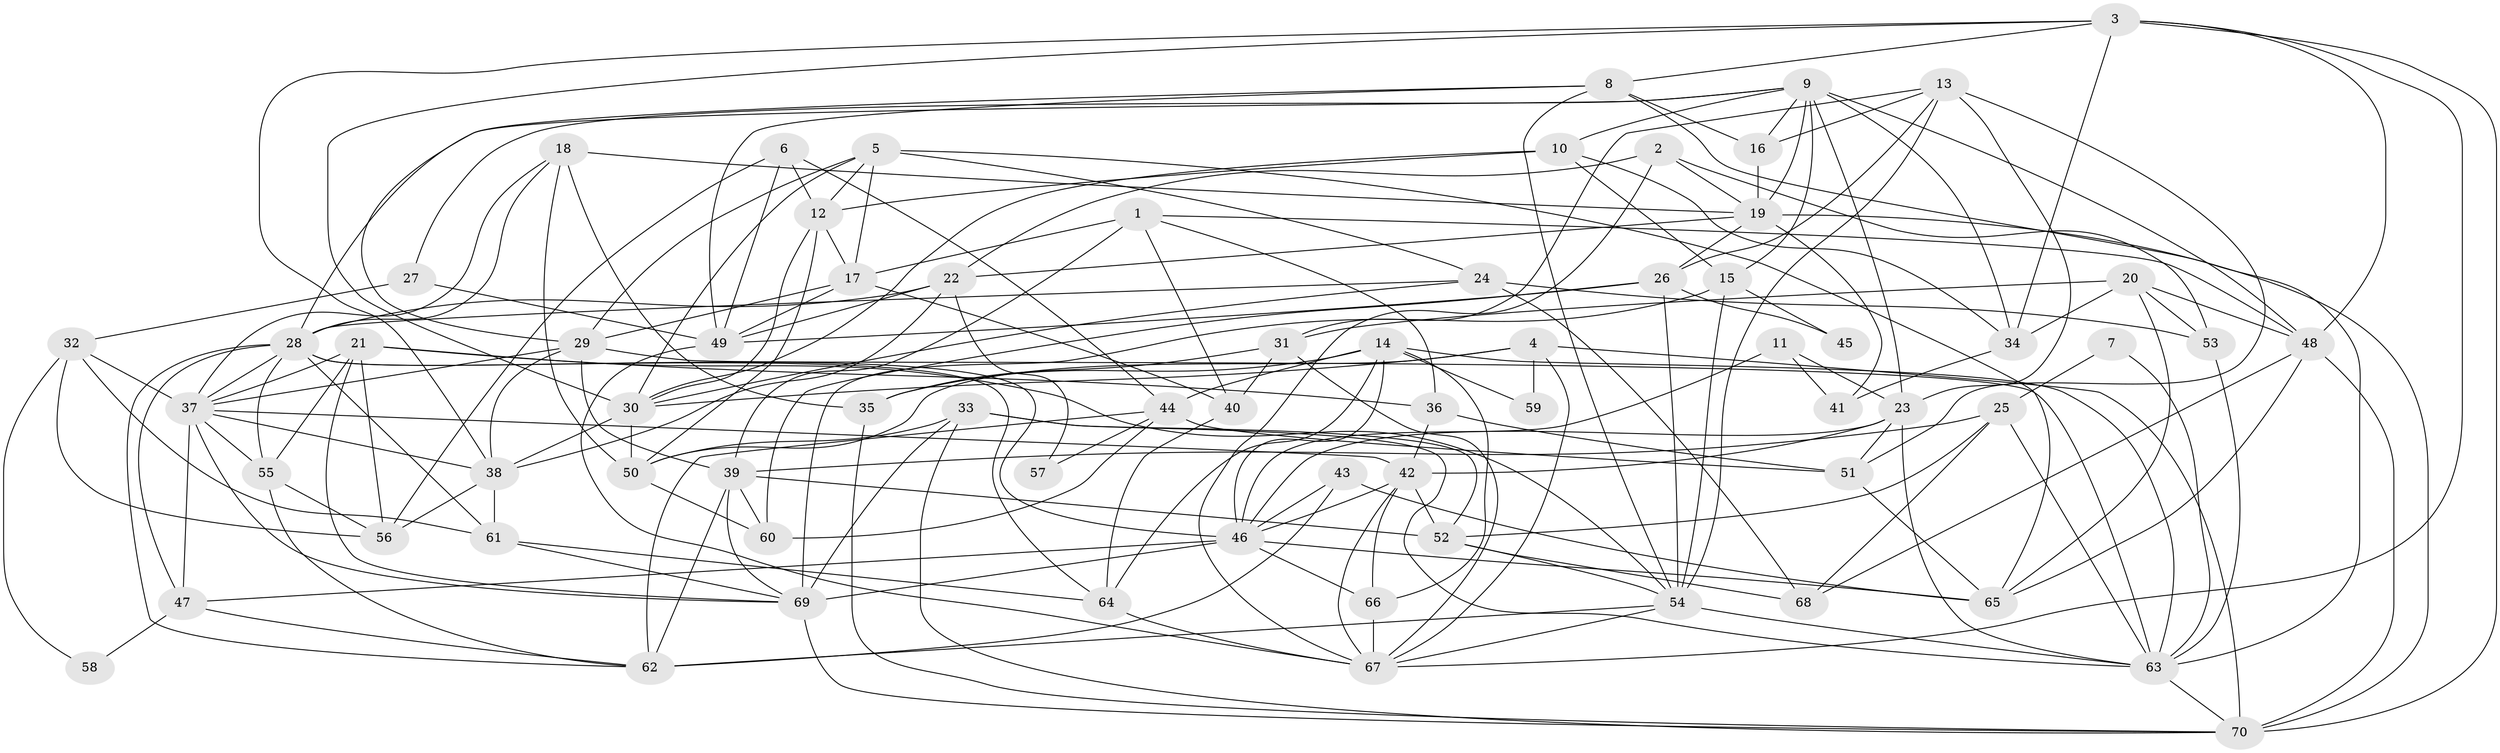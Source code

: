 // original degree distribution, {5: 0.16546762589928057, 7: 0.03597122302158273, 2: 0.12949640287769784, 4: 0.2302158273381295, 3: 0.31654676258992803, 6: 0.10071942446043165, 8: 0.007194244604316547, 9: 0.014388489208633094}
// Generated by graph-tools (version 1.1) at 2025/02/03/09/25 03:02:06]
// undirected, 70 vertices, 197 edges
graph export_dot {
graph [start="1"]
  node [color=gray90,style=filled];
  1;
  2;
  3;
  4;
  5;
  6;
  7;
  8;
  9;
  10;
  11;
  12;
  13;
  14;
  15;
  16;
  17;
  18;
  19;
  20;
  21;
  22;
  23;
  24;
  25;
  26;
  27;
  28;
  29;
  30;
  31;
  32;
  33;
  34;
  35;
  36;
  37;
  38;
  39;
  40;
  41;
  42;
  43;
  44;
  45;
  46;
  47;
  48;
  49;
  50;
  51;
  52;
  53;
  54;
  55;
  56;
  57;
  58;
  59;
  60;
  61;
  62;
  63;
  64;
  65;
  66;
  67;
  68;
  69;
  70;
  1 -- 17 [weight=1.0];
  1 -- 36 [weight=1.0];
  1 -- 39 [weight=1.0];
  1 -- 40 [weight=1.0];
  1 -- 48 [weight=1.0];
  2 -- 19 [weight=1.0];
  2 -- 22 [weight=1.0];
  2 -- 53 [weight=1.0];
  2 -- 67 [weight=1.0];
  3 -- 8 [weight=1.0];
  3 -- 30 [weight=1.0];
  3 -- 34 [weight=1.0];
  3 -- 38 [weight=1.0];
  3 -- 48 [weight=1.0];
  3 -- 67 [weight=1.0];
  3 -- 70 [weight=1.0];
  4 -- 30 [weight=1.0];
  4 -- 50 [weight=1.0];
  4 -- 59 [weight=1.0];
  4 -- 67 [weight=1.0];
  4 -- 70 [weight=1.0];
  5 -- 12 [weight=1.0];
  5 -- 17 [weight=1.0];
  5 -- 24 [weight=1.0];
  5 -- 29 [weight=1.0];
  5 -- 30 [weight=1.0];
  5 -- 65 [weight=1.0];
  6 -- 12 [weight=1.0];
  6 -- 44 [weight=1.0];
  6 -- 49 [weight=1.0];
  6 -- 56 [weight=1.0];
  7 -- 25 [weight=1.0];
  7 -- 63 [weight=1.0];
  8 -- 16 [weight=1.0];
  8 -- 29 [weight=1.0];
  8 -- 49 [weight=1.0];
  8 -- 54 [weight=1.0];
  8 -- 63 [weight=1.0];
  9 -- 10 [weight=1.0];
  9 -- 15 [weight=1.0];
  9 -- 16 [weight=1.0];
  9 -- 19 [weight=1.0];
  9 -- 23 [weight=1.0];
  9 -- 27 [weight=1.0];
  9 -- 28 [weight=1.0];
  9 -- 34 [weight=1.0];
  9 -- 48 [weight=1.0];
  10 -- 12 [weight=1.0];
  10 -- 15 [weight=1.0];
  10 -- 30 [weight=1.0];
  10 -- 34 [weight=1.0];
  11 -- 23 [weight=1.0];
  11 -- 41 [weight=1.0];
  11 -- 46 [weight=1.0];
  12 -- 17 [weight=1.0];
  12 -- 30 [weight=1.0];
  12 -- 50 [weight=1.0];
  13 -- 16 [weight=1.0];
  13 -- 23 [weight=1.0];
  13 -- 26 [weight=1.0];
  13 -- 31 [weight=1.0];
  13 -- 51 [weight=1.0];
  13 -- 54 [weight=1.0];
  14 -- 35 [weight=1.0];
  14 -- 44 [weight=1.0];
  14 -- 46 [weight=1.0];
  14 -- 59 [weight=1.0];
  14 -- 63 [weight=1.0];
  14 -- 64 [weight=1.0];
  14 -- 66 [weight=1.0];
  15 -- 45 [weight=1.0];
  15 -- 54 [weight=1.0];
  15 -- 69 [weight=1.0];
  16 -- 19 [weight=1.0];
  17 -- 29 [weight=1.0];
  17 -- 40 [weight=1.0];
  17 -- 49 [weight=1.0];
  18 -- 19 [weight=1.0];
  18 -- 28 [weight=1.0];
  18 -- 35 [weight=1.0];
  18 -- 37 [weight=1.0];
  18 -- 50 [weight=1.0];
  19 -- 22 [weight=1.0];
  19 -- 26 [weight=1.0];
  19 -- 41 [weight=1.0];
  19 -- 70 [weight=1.0];
  20 -- 31 [weight=1.0];
  20 -- 34 [weight=1.0];
  20 -- 48 [weight=1.0];
  20 -- 53 [weight=1.0];
  20 -- 65 [weight=1.0];
  21 -- 36 [weight=1.0];
  21 -- 37 [weight=1.0];
  21 -- 54 [weight=1.0];
  21 -- 55 [weight=1.0];
  21 -- 56 [weight=1.0];
  21 -- 69 [weight=1.0];
  22 -- 28 [weight=1.0];
  22 -- 38 [weight=1.0];
  22 -- 49 [weight=1.0];
  22 -- 57 [weight=1.0];
  23 -- 42 [weight=1.0];
  23 -- 46 [weight=1.0];
  23 -- 51 [weight=1.0];
  23 -- 63 [weight=1.0];
  24 -- 28 [weight=1.0];
  24 -- 30 [weight=1.0];
  24 -- 53 [weight=1.0];
  24 -- 68 [weight=1.0];
  25 -- 39 [weight=1.0];
  25 -- 52 [weight=1.0];
  25 -- 63 [weight=2.0];
  25 -- 68 [weight=1.0];
  26 -- 45 [weight=2.0];
  26 -- 49 [weight=3.0];
  26 -- 54 [weight=1.0];
  26 -- 60 [weight=2.0];
  27 -- 32 [weight=1.0];
  27 -- 49 [weight=1.0];
  28 -- 37 [weight=1.0];
  28 -- 46 [weight=2.0];
  28 -- 47 [weight=1.0];
  28 -- 55 [weight=1.0];
  28 -- 61 [weight=1.0];
  28 -- 62 [weight=1.0];
  28 -- 64 [weight=1.0];
  29 -- 37 [weight=1.0];
  29 -- 38 [weight=1.0];
  29 -- 39 [weight=2.0];
  29 -- 63 [weight=1.0];
  30 -- 38 [weight=1.0];
  30 -- 50 [weight=1.0];
  31 -- 35 [weight=1.0];
  31 -- 40 [weight=1.0];
  31 -- 67 [weight=1.0];
  32 -- 37 [weight=1.0];
  32 -- 56 [weight=1.0];
  32 -- 58 [weight=1.0];
  32 -- 61 [weight=1.0];
  33 -- 50 [weight=1.0];
  33 -- 52 [weight=1.0];
  33 -- 63 [weight=1.0];
  33 -- 69 [weight=2.0];
  33 -- 70 [weight=1.0];
  34 -- 41 [weight=1.0];
  35 -- 70 [weight=1.0];
  36 -- 42 [weight=1.0];
  36 -- 51 [weight=1.0];
  37 -- 38 [weight=1.0];
  37 -- 42 [weight=1.0];
  37 -- 47 [weight=1.0];
  37 -- 55 [weight=1.0];
  37 -- 69 [weight=1.0];
  38 -- 56 [weight=1.0];
  38 -- 61 [weight=1.0];
  39 -- 52 [weight=1.0];
  39 -- 60 [weight=1.0];
  39 -- 62 [weight=1.0];
  39 -- 69 [weight=1.0];
  40 -- 64 [weight=1.0];
  42 -- 46 [weight=1.0];
  42 -- 52 [weight=1.0];
  42 -- 66 [weight=1.0];
  42 -- 67 [weight=1.0];
  43 -- 46 [weight=1.0];
  43 -- 62 [weight=1.0];
  43 -- 65 [weight=1.0];
  44 -- 51 [weight=1.0];
  44 -- 57 [weight=2.0];
  44 -- 60 [weight=1.0];
  44 -- 62 [weight=1.0];
  46 -- 47 [weight=1.0];
  46 -- 65 [weight=1.0];
  46 -- 66 [weight=1.0];
  46 -- 69 [weight=1.0];
  47 -- 58 [weight=1.0];
  47 -- 62 [weight=1.0];
  48 -- 65 [weight=1.0];
  48 -- 68 [weight=1.0];
  48 -- 70 [weight=1.0];
  49 -- 67 [weight=1.0];
  50 -- 60 [weight=1.0];
  51 -- 65 [weight=1.0];
  52 -- 54 [weight=1.0];
  52 -- 68 [weight=1.0];
  53 -- 63 [weight=1.0];
  54 -- 62 [weight=1.0];
  54 -- 63 [weight=1.0];
  54 -- 67 [weight=1.0];
  55 -- 56 [weight=1.0];
  55 -- 62 [weight=1.0];
  61 -- 64 [weight=1.0];
  61 -- 69 [weight=1.0];
  63 -- 70 [weight=1.0];
  64 -- 67 [weight=1.0];
  66 -- 67 [weight=1.0];
  69 -- 70 [weight=1.0];
}
